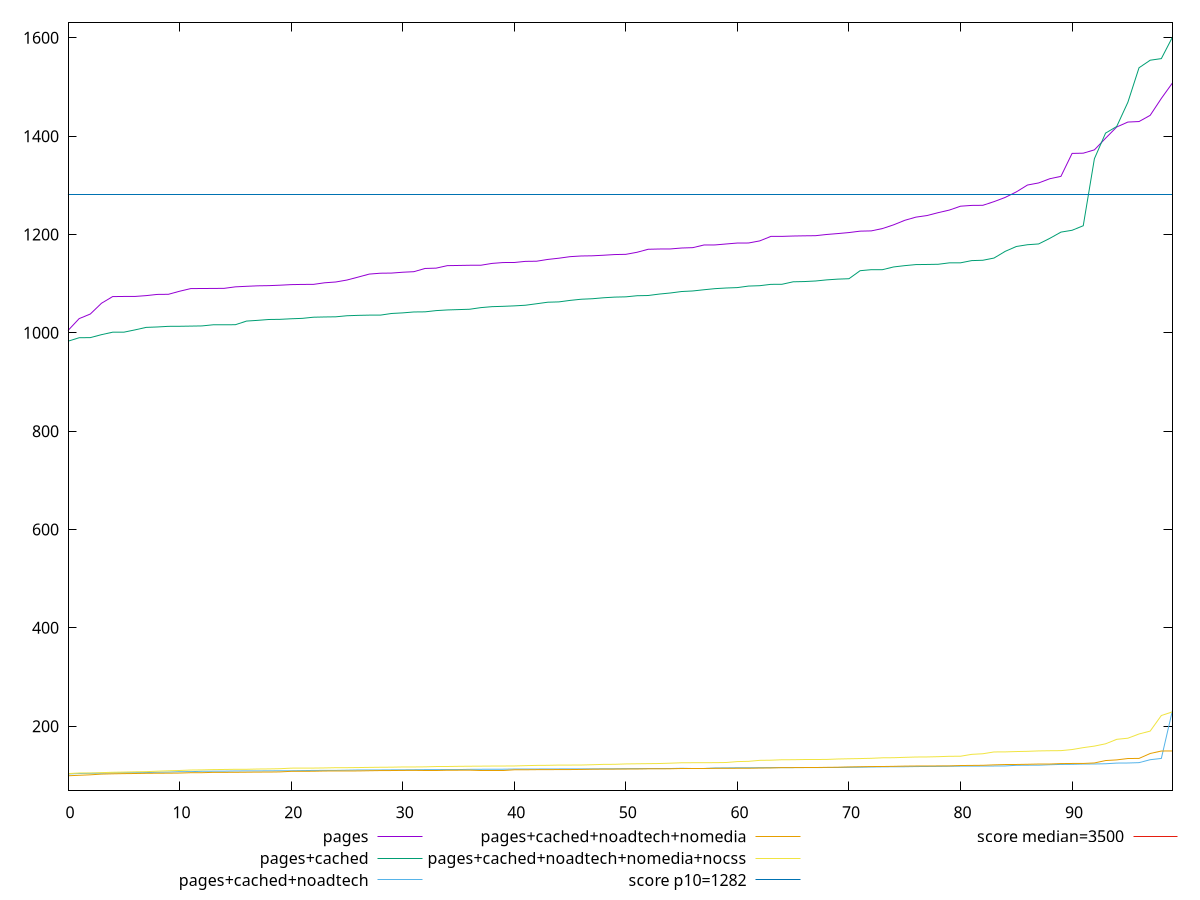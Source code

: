 reset

$pages <<EOF
0 1004.7640000000007
1 1028.9760000000003
2 1038.3080000000007
3 1060.1880000000008
4 1073.7480000000003
5 1074.0040000000008
6 1074.028
7 1075.7040000000002
8 1078.1680000000008
9 1078.3999999999996
10 1084.608
11 1089.9920000000006
12 1090.204
13 1090.3039999999992
14 1090.52
15 1093.5560000000003
16 1094.6519999999996
17 1095.6439999999996
18 1095.9999999999993
19 1096.9160000000006
20 1098.0839999999998
21 1098.5000000000002
22 1098.5920000000003
23 1101.8040000000003
24 1103.4279999999994
25 1107.3919999999996
26 1113.3399999999995
27 1119.4920000000002
28 1121.2720000000006
29 1121.5639999999999
30 1123.2680000000003
31 1124.3840000000002
32 1130.94
33 1131.6200000000006
34 1136.6720000000003
35 1137.0520000000006
36 1137.4440000000006
37 1137.476
38 1141.2039999999997
39 1142.984
40 1143.0640000000003
41 1145.3720000000003
42 1145.6719999999998
43 1149.3039999999999
44 1151.7999999999997
45 1154.948
46 1156.336000000001
47 1156.7040000000002
48 1157.852
49 1159.2319999999995
50 1159.672
51 1163.8319999999994
52 1169.9720000000002
53 1170.5079999999998
54 1170.6520000000003
55 1172.5359999999996
56 1173.2640000000001
57 1178.6599999999994
58 1178.8039999999996
59 1180.764
60 1182.6599999999999
61 1182.732
62 1186.9919999999993
63 1196.1640000000002
64 1196.1840000000004
65 1196.9160000000004
66 1197.3240000000003
67 1197.5880000000002
68 1200.064
69 1201.9
70 1203.9599999999994
71 1206.8280000000007
72 1207.3639999999996
73 1212.1240000000005
74 1219.6519999999998
75 1228.8639999999998
76 1235.3320000000006
77 1238.5760000000005
78 1244.4519999999989
79 1249.708
80 1257.5799999999995
81 1259.1839999999993
82 1259.3959999999995
83 1266.835999999999
84 1275.3999999999992
85 1286.6440000000002
86 1300.615999999999
87 1304.8719999999992
88 1313.4279999999997
89 1318.272
90 1364.9479999999994
91 1365.3920000000003
92 1372.16
93 1395.767999999999
94 1418.7000000000005
95 1428.6999999999996
96 1429.7439999999988
97 1442.368
98 1476.7599999999998
99 1508.3959999999995
EOF

$pagesCached <<EOF
0 983.0360000000005
1 990.0560000000005
2 990.3040000000008
3 996.3120000000004
4 1001.3160000000003
5 1001.3280000000005
6 1006.0040000000006
7 1011.0960000000005
8 1011.9480000000003
9 1013.2360000000006
10 1013.3600000000001
11 1013.7160000000003
12 1014.0920000000001
13 1016.376
14 1016.4000000000005
15 1016.544
16 1023.9400000000002
17 1025.4160000000004
18 1027.1640000000004
19 1027.4840000000006
20 1028.632
21 1029.448
22 1031.8000000000002
23 1032.2960000000003
24 1032.616
25 1034.7840000000006
26 1035.5640000000003
27 1036.0360000000003
28 1036.0440000000003
29 1039.3960000000006
30 1040.6160000000002
31 1042.4680000000003
32 1042.716
33 1045.2400000000002
34 1046.5800000000004
35 1047.2880000000005
36 1048.0000000000002
37 1051.2960000000003
38 1053.2440000000004
39 1053.9320000000007
40 1054.8680000000006
41 1056.1520000000005
42 1059.1760000000006
43 1062.3000000000006
44 1062.964
45 1066.012
46 1068.3640000000005
47 1069.3600000000001
48 1071.348
49 1072.6880000000006
50 1073.2319999999993
51 1075.4720000000002
52 1075.9439999999997
53 1078.8759999999997
54 1081.0880000000002
55 1084.0440000000003
56 1085.1840000000004
57 1087.6520000000007
58 1089.912
59 1091.2080000000003
60 1092.0560000000003
61 1095.1280000000004
62 1095.904000000001
63 1098.6280000000002
64 1098.8080000000004
65 1103.824
66 1104.3120000000004
67 1105.4480000000003
68 1107.724
69 1109.256
70 1110.092
71 1126.396
72 1128.46
73 1128.4720000000002
74 1134.0200000000004
75 1136.6800000000003
76 1138.8120000000004
77 1139.072
78 1139.4680000000003
79 1142.351999999999
80 1142.412
81 1146.9119999999994
82 1147.6199999999994
83 1152.1119999999996
84 1165.6920000000005
85 1175.612
86 1179.2120000000004
87 1180.7839999999997
88 1192.172
89 1204.8639999999998
90 1208.6080000000004
91 1217.8520000000008
92 1354.1079999999995
93 1406.2199999999996
94 1419.688
95 1468.9439999999995
96 1539.135999999999
97 1554.471999999999
98 1557.7359999999994
99 1601.5319999999992
EOF

$pagesCachedNoadtech <<EOF
0 102.83599999999998
1 103.79999999999995
2 104.13999999999999
3 104.45999999999998
4 105.06799999999997
5 105.41599999999997
6 105.49199999999996
7 105.72399999999998
8 106.39999999999998
9 106.73999999999998
10 107.53199999999998
11 107.57999999999998
12 108.38799999999999
13 108.51999999999998
14 108.59599999999998
15 108.984
16 109.11199999999998
17 109.11999999999995
18 109.25999999999998
19 109.39199999999997
20 109.416
21 109.76399999999995
22 110.07199999999997
23 110.19599999999997
24 110.22799999999998
25 110.57999999999998
26 111.01199999999996
27 111.02399999999997
28 111.07199999999997
29 111.22399999999996
30 111.29999999999998
31 111.48399999999995
32 111.63999999999997
33 111.74399999999999
34 111.79199999999997
35 111.84799999999996
36 112.30399999999997
37 112.42399999999995
38 112.55599999999998
39 112.57199999999995
40 112.89199999999998
41 112.93599999999996
42 112.95599999999997
43 113.10399999999998
44 113.11199999999998
45 113.152
46 113.17999999999996
47 113.22399999999996
48 113.27199999999998
49 113.32799999999997
50 113.65599999999998
51 113.68399999999994
52 113.81599999999997
53 113.86799999999998
54 113.97599999999996
55 114.45199999999997
56 114.91600000000003
57 114.91999999999997
58 115.05999999999996
59 115.23599999999999
60 115.48799999999996
61 115.49599999999997
62 115.58399999999997
63 115.78399999999999
64 115.812
65 115.82799999999996
66 115.86399999999998
67 115.88799999999998
68 116.01199999999997
69 116.076
70 116.428
71 116.67999999999996
72 117.07199999999997
73 117.35999999999999
74 117.54399999999995
75 117.58799999999997
76 117.96000000000001
77 118.11199999999998
78 118.30799999999999
79 118.58799999999997
80 118.82399999999996
81 118.836
82 118.99199999999999
83 119.08799999999997
84 119.19199999999996
85 120.49999999999996
86 120.69999999999996
87 120.73999999999997
88 121.65199999999999
89 122.28399999999995
90 122.50799999999998
91 123.07199999999997
92 123.2
93 123.64799999999998
94 125.02000000000001
95 125.19199999999994
96 125.92399999999996
97 131.87599999999992
98 134.48
99 232.66399999999996
EOF

$pagesCachedNoadtechNomedia <<EOF
0 99.20399999999998
1 100.19999999999999
2 101.15599999999998
3 102.612
4 103.172
5 103.58799999999997
6 103.82399999999996
7 104.19999999999996
8 104.37999999999997
9 104.47599999999997
10 104.74
11 105.44
12 105.48399999999997
13 106.15599999999998
14 106.17199999999997
15 106.268
16 106.47999999999996
17 106.72799999999998
18 106.76799999999997
19 107.09199999999998
20 108.25199999999998
21 108.27599999999997
22 108.41999999999999
23 108.89599999999999
24 108.996
25 109.00799999999998
26 109.056
27 109.46799999999996
28 109.78799999999998
29 109.87199999999999
30 110.108
31 110.22399999999999
32 110.30799999999999
33 110.31199999999998
34 110.50799999999998
35 110.53999999999996
36 110.65199999999999
37 110.77599999999997
38 110.77999999999994
39 110.77999999999999
40 111.37199999999999
41 111.41199999999998
42 111.64399999999996
43 111.64799999999997
44 111.85199999999999
45 111.87199999999999
46 112.10399999999997
47 112.58799999999998
48 112.792
49 112.85199999999999
50 112.97199999999998
51 113.06799999999996
52 113.42
53 113.46799999999999
54 113.47999999999998
55 113.91599999999997
56 113.91999999999996
57 114.00399999999996
58 114.356
59 114.42799999999998
60 114.49199999999998
61 114.52
62 114.95200000000003
63 115.11999999999996
64 115.81599999999999
65 115.832
66 115.97199999999998
67 116
68 116.35999999999999
69 116.60399999999998
70 117.15999999999997
71 117.564
72 117.99199999999996
73 118.048
74 118.38399999999999
75 118.84799999999997
76 119.09599999999999
77 119.10399999999997
78 119.25199999999997
79 119.29999999999995
80 120.05199999999999
81 120.27600000000001
82 120.5
83 121.41999999999997
84 122.07199999999997
85 122.17199999999997
86 122.58399999999999
87 123.08399999999995
88 123.11199999999995
89 124.01599999999998
90 124.23599999999998
91 124.27199999999999
92 125.26799999999999
93 130.15599999999998
94 131.50799999999998
95 134.30400000000003
96 134.504
97 144.532
98 149.54799999999992
99 149.7079999999999
EOF

$pagesCachedNoadtechNomediaNocss <<EOF
0 103.65599999999998
1 104.85199999999999
2 104.89199999999998
3 105.58399999999997
4 106.30399999999999
5 106.71999999999998
6 107.27199999999996
7 107.59999999999998
8 108.536
9 109.344
10 109.976
11 110.91999999999996
12 111.18399999999995
13 111.77600000000001
14 112.03999999999998
15 112.38399999999996
16 112.39199999999998
17 112.944
18 113.15599999999995
19 113.57999999999998
20 114.74799999999998
21 114.804
22 114.856
23 115.15599999999998
24 115.63999999999997
25 115.66799999999998
26 115.93599999999999
27 116.25999999999999
28 116.53600000000002
29 116.69599999999996
30 117.124
31 117.13999999999996
32 117.36
33 118.00399999999999
34 118.06399999999996
35 118.43199999999996
36 118.64399999999995
37 118.79199999999999
38 118.97199999999998
39 119.05599999999997
40 119.18
41 119.80399999999995
42 120.30799999999998
43 120.46799999999999
44 120.95999999999998
45 120.96799999999996
46 121.064
47 121.692
48 122.37599999999998
49 122.50799999999995
50 123.28399999999996
51 123.6
52 123.87599999999995
53 124.148
54 124.83599999999993
55 125.644
56 125.74799999999999
57 125.80399999999997
58 125.884
59 126.19199999999998
60 128.05999999999997
61 128.572
62 130.584
63 130.88800000000003
64 131.78799999999995
65 131.85199999999998
66 132.272
67 132.29199999999994
68 132.43199999999996
69 133.32799999999997
70 133.81199999999995
71 134.21599999999998
72 134.74399999999997
73 135.75999999999996
74 135.93200000000002
75 136.712
76 137.35999999999996
77 137.51199999999997
78 138.04399999999998
79 138.81999999999996
80 138.968
81 142.76799999999997
82 143.99199999999996
83 147.67199999999997
84 147.776
85 148.484
86 148.94799999999992
87 149.772
88 150.128
89 150.32799999999997
90 152.56400000000002
91 156.43599999999995
92 159.55199999999996
93 164.21999999999997
94 173.35199999999998
95 175.62399999999994
96 184.21599999999995
97 190.06799999999998
98 221.80399999999997
99 229.18399999999997
EOF

set key outside below
set xrange [0:99]
set yrange [69.15744:1631.5785599999992]
set trange [69.15744:1631.5785599999992]
set terminal svg size 640, 580 enhanced background rgb 'white'
set output "report_00011_2021-02-09T10:53:21.242Z/bootup-time/comparison/sorted/all_raw.svg"

plot $pages title "pages" with line, \
     $pagesCached title "pages+cached" with line, \
     $pagesCachedNoadtech title "pages+cached+noadtech" with line, \
     $pagesCachedNoadtechNomedia title "pages+cached+noadtech+nomedia" with line, \
     $pagesCachedNoadtechNomediaNocss title "pages+cached+noadtech+nomedia+nocss" with line, \
     1282 title "score p10=1282", \
     3500 title "score median=3500"

reset
